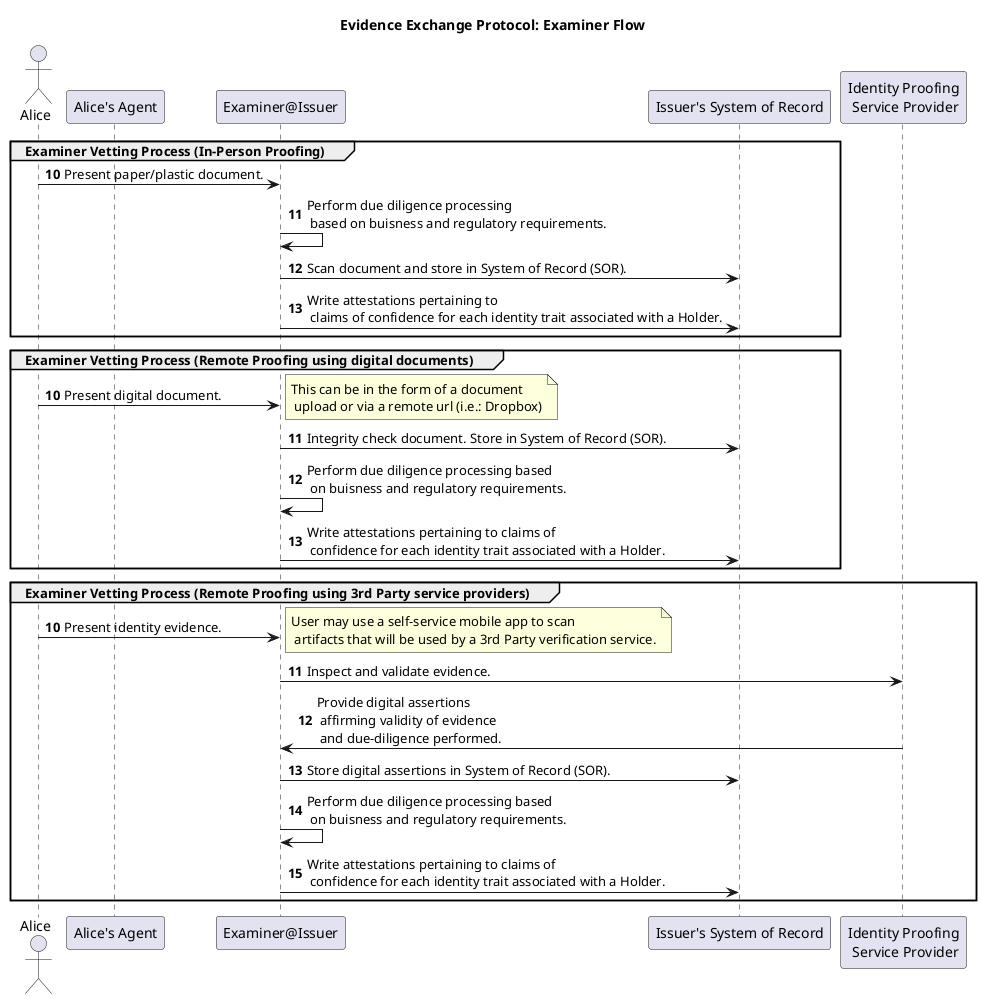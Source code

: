 @startuml

title Evidence Exchange Protocol: Examiner Flow

actor PERSON as "Alice"
participant HOLDER as "Alice's Agent"
participant EXAMINER as "Examiner@Issuer"
participant ISOR as "Issuer's System of Record"
participant IPSP as "Identity Proofing\n Service Provider"

group Examiner Vetting Process (In-Person Proofing)
autonumber 10
PERSON->EXAMINER: Present paper/plastic document.
EXAMINER->EXAMINER: Perform due diligence processing\n based on buisness and regulatory requirements.
EXAMINER->ISOR: Scan document and store in System of Record (SOR).
EXAMINER->ISOR: Write attestations pertaining to\n claims of confidence for each identity trait associated with a Holder.
end

group Examiner Vetting Process (Remote Proofing using digital documents)
autonumber 10
PERSON->EXAMINER: Present digital document.
note right: This can be in the form of a document\n upload or via a remote url (i.e.: Dropbox)
EXAMINER->ISOR: Integrity check document. Store in System of Record (SOR).
EXAMINER->EXAMINER: Perform due diligence processing based\n on buisness and regulatory requirements.
EXAMINER->ISOR: Write attestations pertaining to claims of\n confidence for each identity trait associated with a Holder.
end

group Examiner Vetting Process (Remote Proofing using 3rd Party service providers)
autonumber 10
PERSON->EXAMINER: Present identity evidence.
note right: User may use a self-service mobile app to scan\n artifacts that will be used by a 3rd Party verification service.
EXAMINER->IPSP: Inspect and validate evidence.
IPSP->EXAMINER: Provide digital assertions\n affirming validity of evidence\n and due-diligence performed.
EXAMINER->ISOR: Store digital assertions in System of Record (SOR).
EXAMINER->EXAMINER: Perform due diligence processing based\n on buisness and regulatory requirements.
EXAMINER->ISOR: Write attestations pertaining to claims of\n confidence for each identity trait associated with a Holder.
end

@enduml
